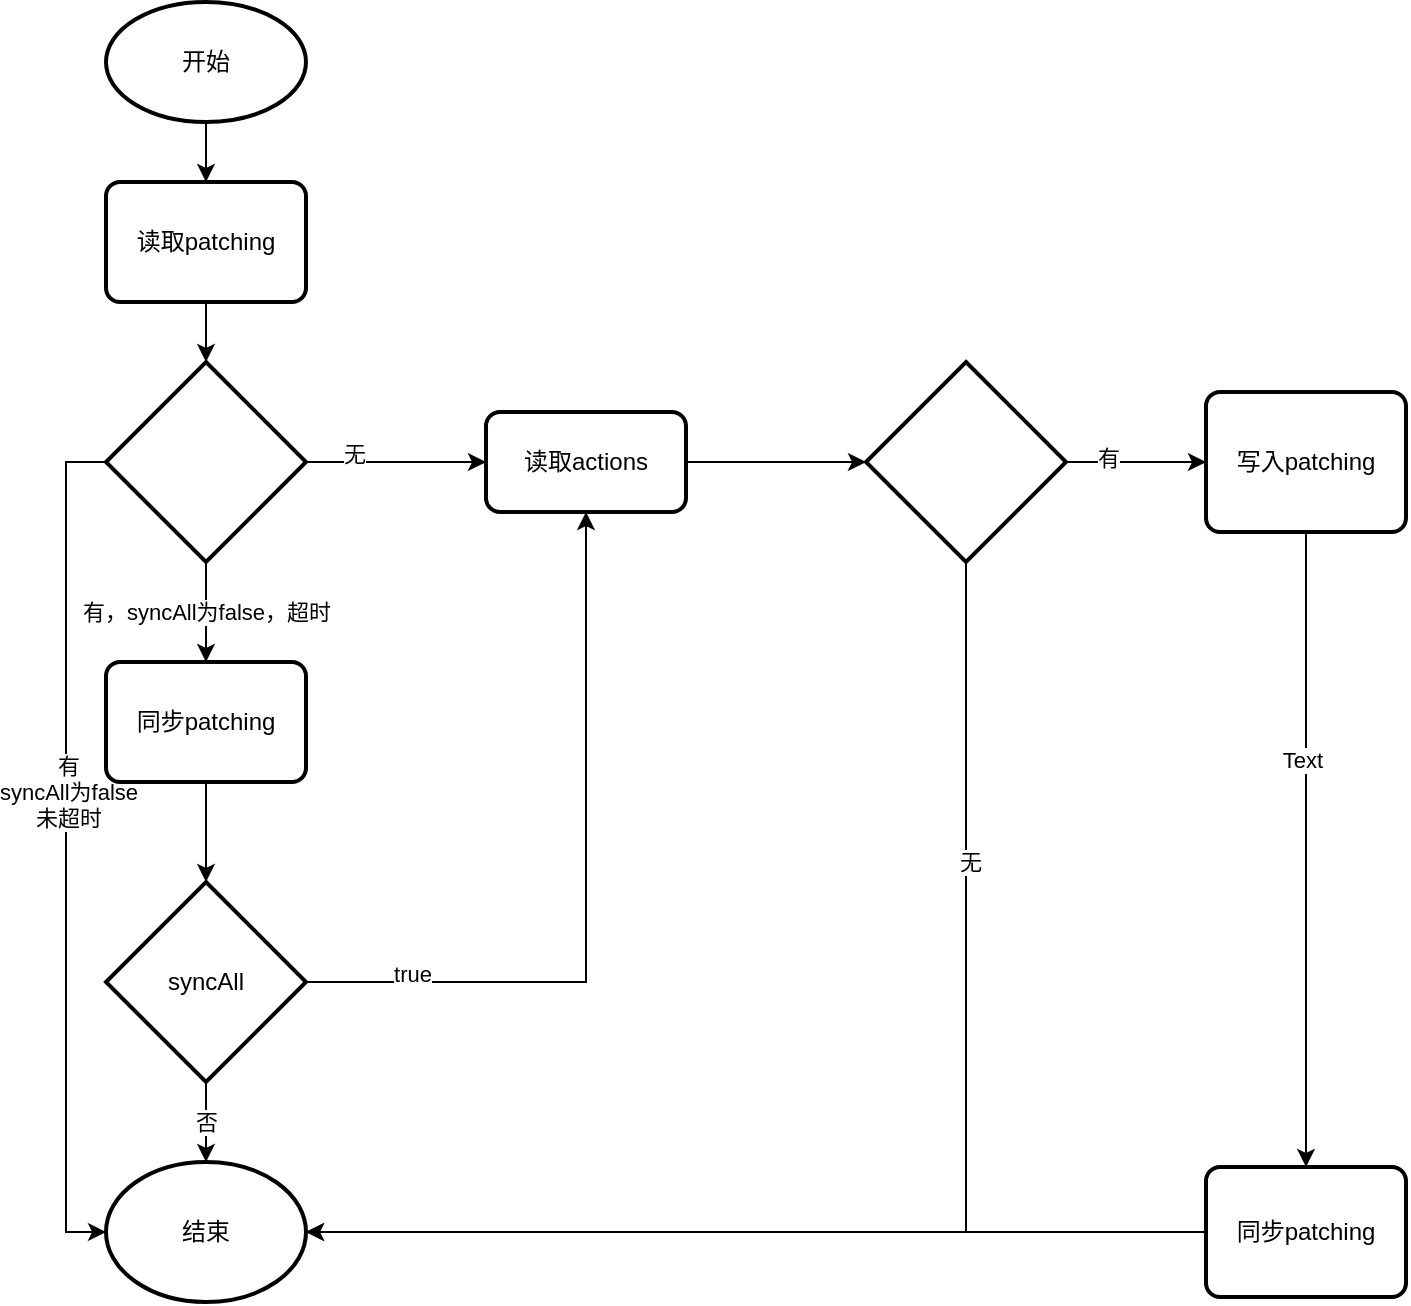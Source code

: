 <mxfile version="13.9.9" type="github"><diagram id="8KUxLmEy6mAY0eeeCsBq" name="Page-1"><mxGraphModel dx="790" dy="705" grid="1" gridSize="10" guides="1" tooltips="1" connect="1" arrows="1" fold="1" page="1" pageScale="1" pageWidth="827" pageHeight="1169" math="0" shadow="0"><root><mxCell id="0"/><mxCell id="1" parent="0"/><mxCell id="o4cU2sR8bOiIFkoU_EqC-6" style="edgeStyle=orthogonalEdgeStyle;rounded=0;orthogonalLoop=1;jettySize=auto;html=1;entryX=0.5;entryY=0;entryDx=0;entryDy=0;entryPerimeter=0;" edge="1" parent="1" target="o4cU2sR8bOiIFkoU_EqC-5"><mxGeometry relative="1" as="geometry"><mxPoint x="120" y="220" as="sourcePoint"/></mxGeometry></mxCell><mxCell id="o4cU2sR8bOiIFkoU_EqC-4" style="edgeStyle=orthogonalEdgeStyle;rounded=0;orthogonalLoop=1;jettySize=auto;html=1;exitX=0.5;exitY=1;exitDx=0;exitDy=0;exitPerimeter=0;entryX=0.5;entryY=0;entryDx=0;entryDy=0;entryPerimeter=0;" edge="1" parent="1" source="o4cU2sR8bOiIFkoU_EqC-3"><mxGeometry relative="1" as="geometry"><mxPoint x="120" y="160" as="targetPoint"/></mxGeometry></mxCell><mxCell id="o4cU2sR8bOiIFkoU_EqC-3" value="开始" style="strokeWidth=2;html=1;shape=mxgraph.flowchart.start_1;whiteSpace=wrap;" vertex="1" parent="1"><mxGeometry x="70" y="70" width="100" height="60" as="geometry"/></mxCell><mxCell id="o4cU2sR8bOiIFkoU_EqC-7" value="有，syncAll为false，超时" style="edgeStyle=orthogonalEdgeStyle;rounded=0;orthogonalLoop=1;jettySize=auto;html=1;" edge="1" parent="1" source="o4cU2sR8bOiIFkoU_EqC-5" target="o4cU2sR8bOiIFkoU_EqC-8"><mxGeometry relative="1" as="geometry"><mxPoint x="120" y="430" as="targetPoint"/></mxGeometry></mxCell><mxCell id="o4cU2sR8bOiIFkoU_EqC-12" style="edgeStyle=orthogonalEdgeStyle;rounded=0;orthogonalLoop=1;jettySize=auto;html=1;entryX=0;entryY=0.5;entryDx=0;entryDy=0;" edge="1" parent="1" source="o4cU2sR8bOiIFkoU_EqC-5" target="o4cU2sR8bOiIFkoU_EqC-11"><mxGeometry relative="1" as="geometry"/></mxCell><mxCell id="o4cU2sR8bOiIFkoU_EqC-32" value="无" style="edgeLabel;html=1;align=center;verticalAlign=middle;resizable=0;points=[];" vertex="1" connectable="0" parent="o4cU2sR8bOiIFkoU_EqC-12"><mxGeometry x="-0.467" y="4" relative="1" as="geometry"><mxPoint as="offset"/></mxGeometry></mxCell><mxCell id="o4cU2sR8bOiIFkoU_EqC-30" style="edgeStyle=orthogonalEdgeStyle;rounded=0;orthogonalLoop=1;jettySize=auto;html=1;entryX=0;entryY=0.5;entryDx=0;entryDy=0;entryPerimeter=0;" edge="1" parent="1" source="o4cU2sR8bOiIFkoU_EqC-5" target="o4cU2sR8bOiIFkoU_EqC-16"><mxGeometry relative="1" as="geometry"><Array as="points"><mxPoint x="50" y="300"/><mxPoint x="50" y="685"/></Array></mxGeometry></mxCell><mxCell id="o4cU2sR8bOiIFkoU_EqC-31" value="有&lt;br&gt;syncAll为false&lt;br&gt;未超时" style="edgeLabel;html=1;align=center;verticalAlign=middle;resizable=0;points=[];" vertex="1" connectable="0" parent="o4cU2sR8bOiIFkoU_EqC-30"><mxGeometry x="-0.129" y="1" relative="1" as="geometry"><mxPoint as="offset"/></mxGeometry></mxCell><mxCell id="o4cU2sR8bOiIFkoU_EqC-5" value="" style="strokeWidth=2;html=1;shape=mxgraph.flowchart.decision;whiteSpace=wrap;" vertex="1" parent="1"><mxGeometry x="70" y="250" width="100" height="100" as="geometry"/></mxCell><mxCell id="o4cU2sR8bOiIFkoU_EqC-19" style="edgeStyle=orthogonalEdgeStyle;rounded=0;orthogonalLoop=1;jettySize=auto;html=1;exitX=0.5;exitY=1;exitDx=0;exitDy=0;entryX=0.5;entryY=0;entryDx=0;entryDy=0;entryPerimeter=0;" edge="1" parent="1" source="o4cU2sR8bOiIFkoU_EqC-8" target="o4cU2sR8bOiIFkoU_EqC-17"><mxGeometry relative="1" as="geometry"/></mxCell><mxCell id="o4cU2sR8bOiIFkoU_EqC-8" value="同步patching" style="rounded=1;whiteSpace=wrap;html=1;absoluteArcSize=1;arcSize=14;strokeWidth=2;" vertex="1" parent="1"><mxGeometry x="70" y="400" width="100" height="60" as="geometry"/></mxCell><mxCell id="o4cU2sR8bOiIFkoU_EqC-10" value="读取patching" style="rounded=1;whiteSpace=wrap;html=1;absoluteArcSize=1;arcSize=14;strokeWidth=2;" vertex="1" parent="1"><mxGeometry x="70" y="160" width="100" height="60" as="geometry"/></mxCell><mxCell id="o4cU2sR8bOiIFkoU_EqC-13" style="edgeStyle=orthogonalEdgeStyle;rounded=0;orthogonalLoop=1;jettySize=auto;html=1;" edge="1" parent="1" source="o4cU2sR8bOiIFkoU_EqC-11"><mxGeometry relative="1" as="geometry"><mxPoint x="450" y="300" as="targetPoint"/></mxGeometry></mxCell><mxCell id="o4cU2sR8bOiIFkoU_EqC-11" value="读取actions" style="rounded=1;whiteSpace=wrap;html=1;absoluteArcSize=1;arcSize=14;strokeWidth=2;" vertex="1" parent="1"><mxGeometry x="260" y="275" width="100" height="50" as="geometry"/></mxCell><mxCell id="o4cU2sR8bOiIFkoU_EqC-21" style="edgeStyle=orthogonalEdgeStyle;rounded=0;orthogonalLoop=1;jettySize=auto;html=1;entryX=1;entryY=0.5;entryDx=0;entryDy=0;entryPerimeter=0;" edge="1" parent="1" source="o4cU2sR8bOiIFkoU_EqC-15" target="o4cU2sR8bOiIFkoU_EqC-16"><mxGeometry relative="1" as="geometry"><Array as="points"><mxPoint x="500" y="685"/></Array></mxGeometry></mxCell><mxCell id="o4cU2sR8bOiIFkoU_EqC-22" value="无" style="edgeLabel;html=1;align=center;verticalAlign=middle;resizable=0;points=[];" vertex="1" connectable="0" parent="o4cU2sR8bOiIFkoU_EqC-21"><mxGeometry x="-0.549" y="2" relative="1" as="geometry"><mxPoint as="offset"/></mxGeometry></mxCell><mxCell id="o4cU2sR8bOiIFkoU_EqC-24" style="edgeStyle=orthogonalEdgeStyle;rounded=0;orthogonalLoop=1;jettySize=auto;html=1;entryX=0;entryY=0.5;entryDx=0;entryDy=0;" edge="1" parent="1" source="o4cU2sR8bOiIFkoU_EqC-15" target="o4cU2sR8bOiIFkoU_EqC-23"><mxGeometry relative="1" as="geometry"/></mxCell><mxCell id="o4cU2sR8bOiIFkoU_EqC-27" value="有" style="edgeLabel;html=1;align=center;verticalAlign=middle;resizable=0;points=[];" vertex="1" connectable="0" parent="o4cU2sR8bOiIFkoU_EqC-24"><mxGeometry x="-0.4" y="2" relative="1" as="geometry"><mxPoint as="offset"/></mxGeometry></mxCell><mxCell id="o4cU2sR8bOiIFkoU_EqC-15" value="" style="strokeWidth=2;html=1;shape=mxgraph.flowchart.decision;whiteSpace=wrap;" vertex="1" parent="1"><mxGeometry x="450" y="250" width="100" height="100" as="geometry"/></mxCell><mxCell id="o4cU2sR8bOiIFkoU_EqC-16" value="结束" style="strokeWidth=2;html=1;shape=mxgraph.flowchart.start_2;whiteSpace=wrap;" vertex="1" parent="1"><mxGeometry x="70" y="650" width="100" height="70" as="geometry"/></mxCell><mxCell id="o4cU2sR8bOiIFkoU_EqC-18" style="edgeStyle=orthogonalEdgeStyle;rounded=0;orthogonalLoop=1;jettySize=auto;html=1;entryX=0.5;entryY=1;entryDx=0;entryDy=0;" edge="1" parent="1" source="o4cU2sR8bOiIFkoU_EqC-17" target="o4cU2sR8bOiIFkoU_EqC-11"><mxGeometry relative="1" as="geometry"/></mxCell><mxCell id="o4cU2sR8bOiIFkoU_EqC-33" value="true" style="edgeLabel;html=1;align=center;verticalAlign=middle;resizable=0;points=[];" vertex="1" connectable="0" parent="o4cU2sR8bOiIFkoU_EqC-18"><mxGeometry x="-0.717" y="4" relative="1" as="geometry"><mxPoint as="offset"/></mxGeometry></mxCell><mxCell id="o4cU2sR8bOiIFkoU_EqC-20" value="否" style="edgeStyle=orthogonalEdgeStyle;rounded=0;orthogonalLoop=1;jettySize=auto;html=1;exitX=0.5;exitY=1;exitDx=0;exitDy=0;exitPerimeter=0;entryX=0.5;entryY=0;entryDx=0;entryDy=0;entryPerimeter=0;" edge="1" parent="1" source="o4cU2sR8bOiIFkoU_EqC-17" target="o4cU2sR8bOiIFkoU_EqC-16"><mxGeometry relative="1" as="geometry"/></mxCell><mxCell id="o4cU2sR8bOiIFkoU_EqC-17" value="syncAll" style="strokeWidth=2;html=1;shape=mxgraph.flowchart.decision;whiteSpace=wrap;" vertex="1" parent="1"><mxGeometry x="70" y="510" width="100" height="100" as="geometry"/></mxCell><mxCell id="o4cU2sR8bOiIFkoU_EqC-25" style="edgeStyle=orthogonalEdgeStyle;rounded=0;orthogonalLoop=1;jettySize=auto;html=1;entryX=0.5;entryY=0;entryDx=0;entryDy=0;" edge="1" parent="1" source="o4cU2sR8bOiIFkoU_EqC-23" target="o4cU2sR8bOiIFkoU_EqC-28"><mxGeometry relative="1" as="geometry"><mxPoint x="670" y="640" as="targetPoint"/><Array as="points"/></mxGeometry></mxCell><mxCell id="o4cU2sR8bOiIFkoU_EqC-26" value="Text" style="edgeLabel;html=1;align=center;verticalAlign=middle;resizable=0;points=[];" vertex="1" connectable="0" parent="o4cU2sR8bOiIFkoU_EqC-25"><mxGeometry x="-0.284" y="-2" relative="1" as="geometry"><mxPoint as="offset"/></mxGeometry></mxCell><mxCell id="o4cU2sR8bOiIFkoU_EqC-23" value="写入patching" style="rounded=1;whiteSpace=wrap;html=1;absoluteArcSize=1;arcSize=14;strokeWidth=2;" vertex="1" parent="1"><mxGeometry x="620" y="265" width="100" height="70" as="geometry"/></mxCell><mxCell id="o4cU2sR8bOiIFkoU_EqC-29" style="edgeStyle=orthogonalEdgeStyle;rounded=0;orthogonalLoop=1;jettySize=auto;html=1;entryX=1;entryY=0.5;entryDx=0;entryDy=0;entryPerimeter=0;" edge="1" parent="1" source="o4cU2sR8bOiIFkoU_EqC-28" target="o4cU2sR8bOiIFkoU_EqC-16"><mxGeometry relative="1" as="geometry"/></mxCell><mxCell id="o4cU2sR8bOiIFkoU_EqC-28" value="同步patching" style="rounded=1;whiteSpace=wrap;html=1;absoluteArcSize=1;arcSize=14;strokeWidth=2;" vertex="1" parent="1"><mxGeometry x="620" y="652.5" width="100" height="65" as="geometry"/></mxCell></root></mxGraphModel></diagram></mxfile>
